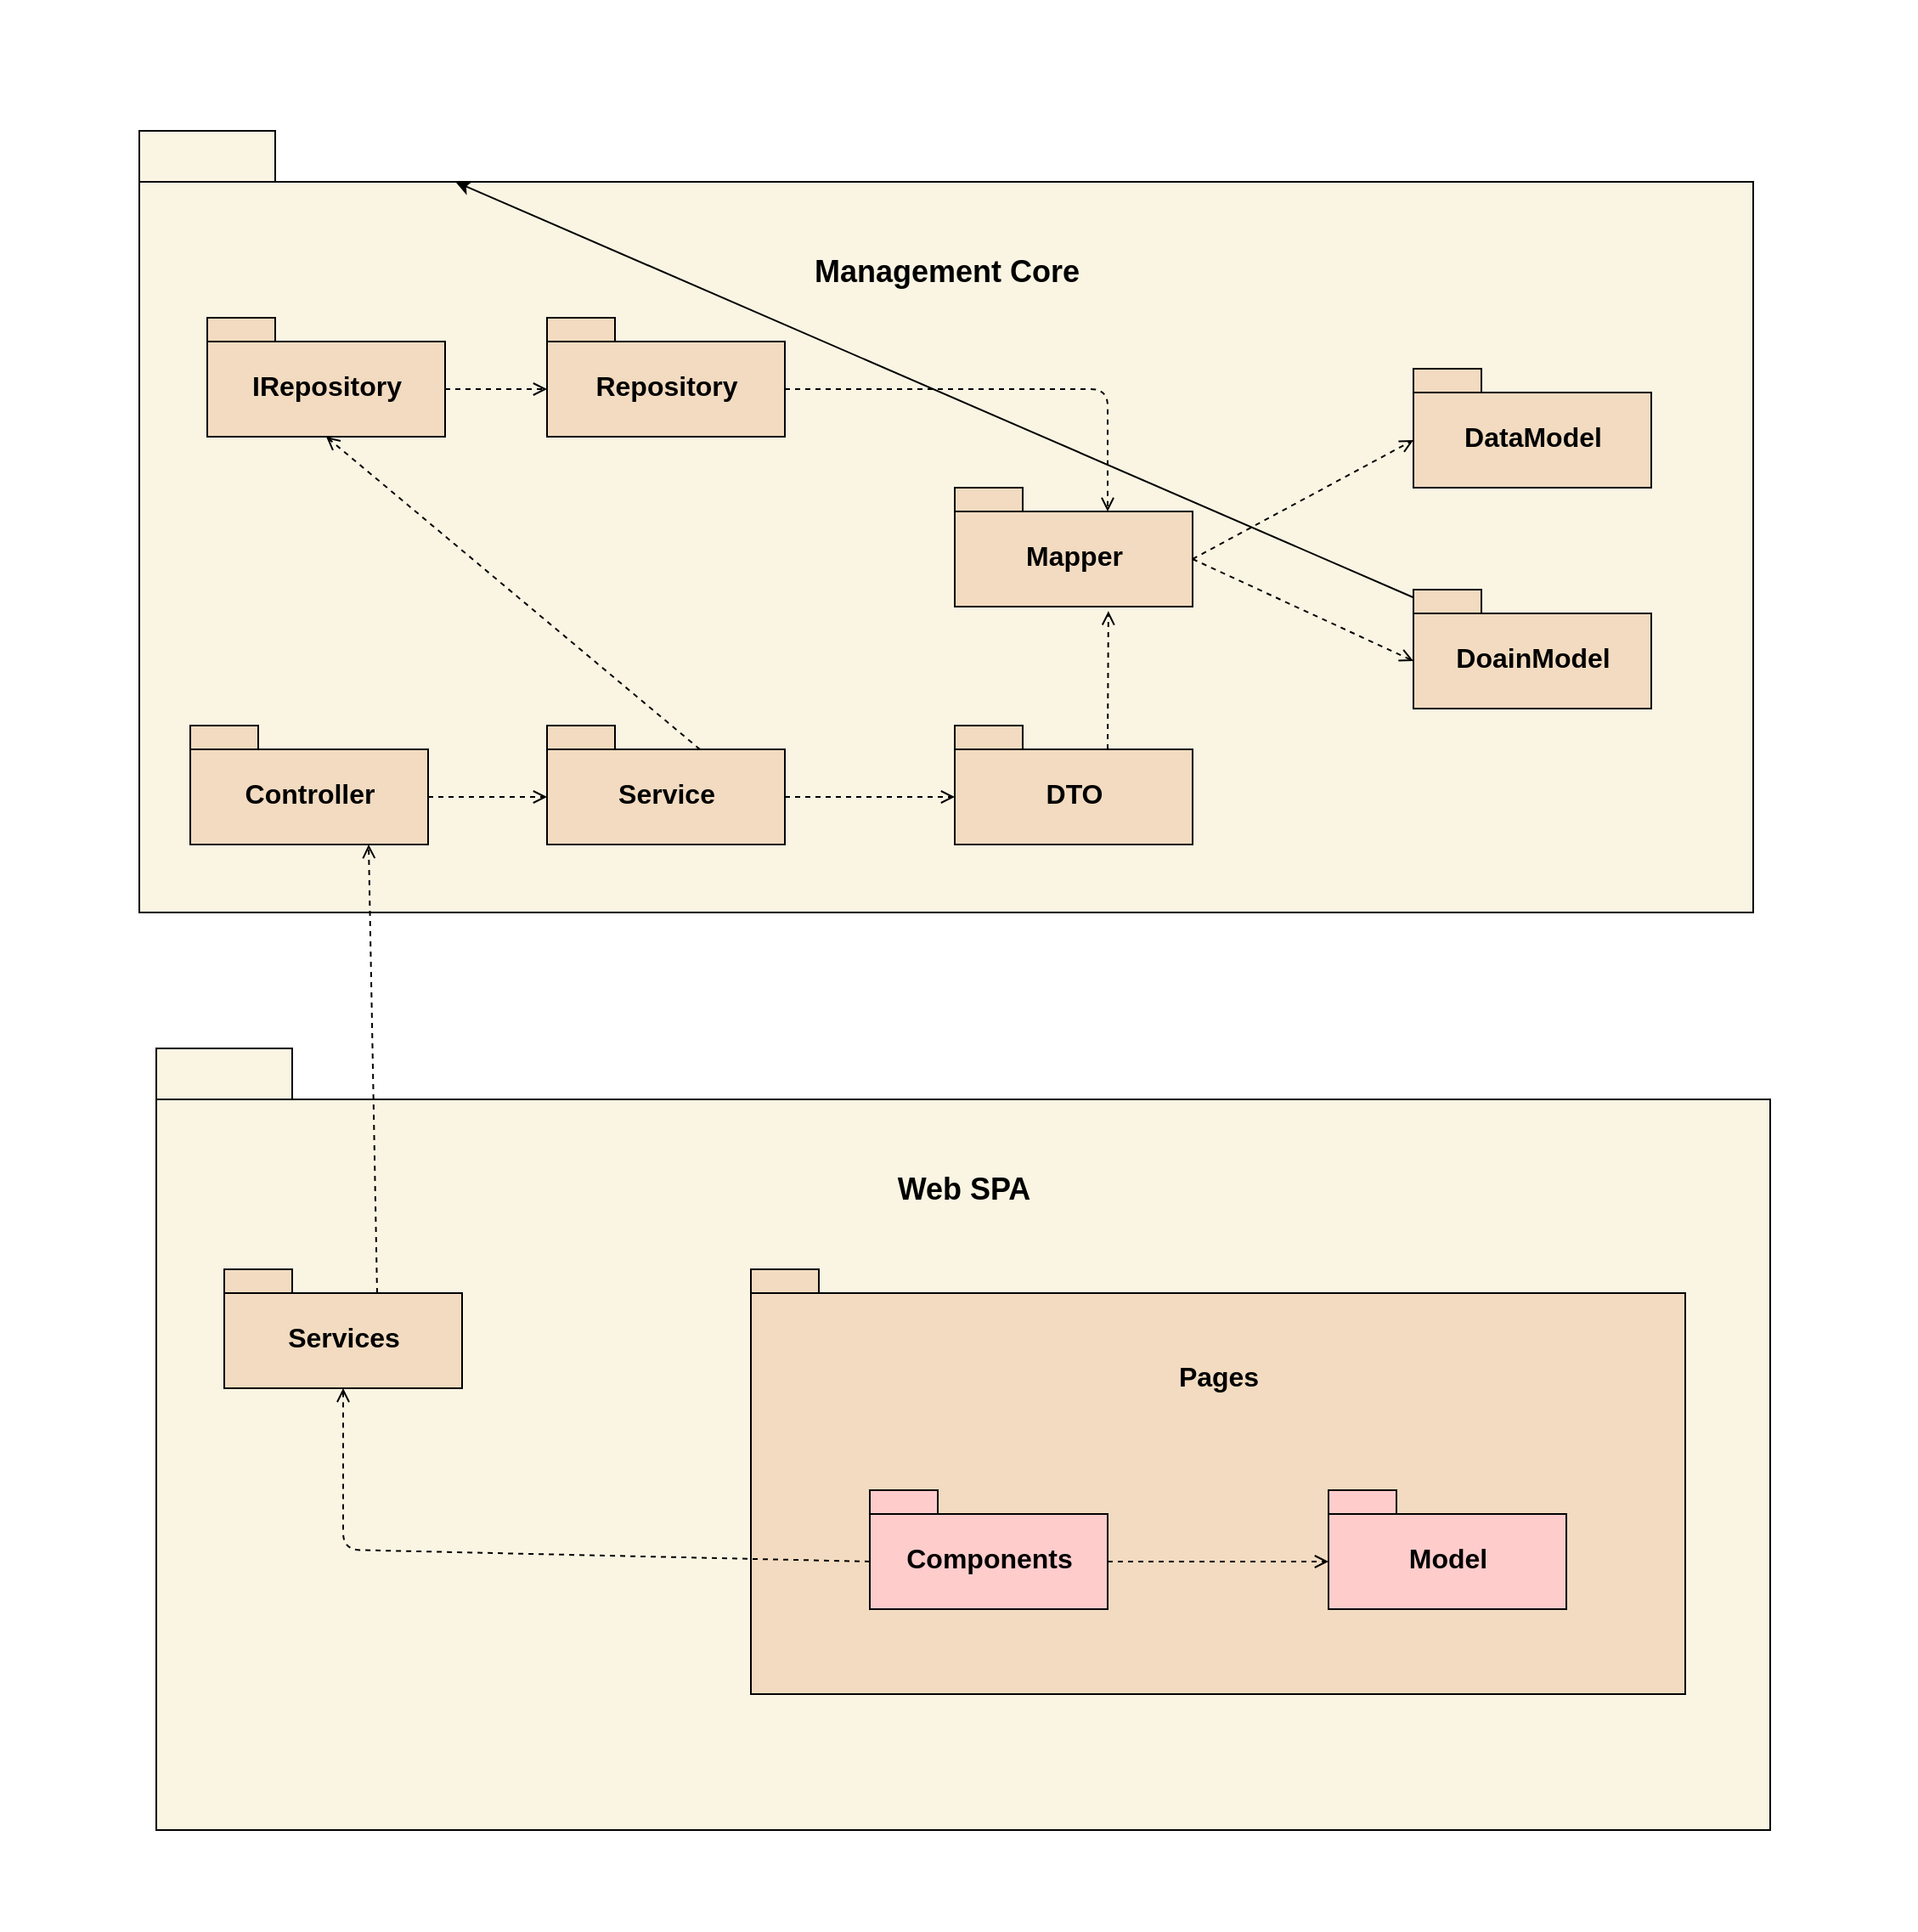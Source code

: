 <mxfile>
    <diagram id="2KhIsbDiPvBkP_OM17Oy" name="Page-1">
        <mxGraphModel dx="2131" dy="1197" grid="0" gridSize="10" guides="1" tooltips="1" connect="1" arrows="1" fold="1" page="1" pageScale="1" pageWidth="850" pageHeight="1100" background="#ffffff" math="0" shadow="0">
            <root>
                <mxCell id="0"/>
                <mxCell id="1" parent="0"/>
                <mxCell id="47" value="&lt;font style=&quot;font-size: 18px;&quot;&gt;Management Core&lt;br&gt;&lt;br&gt;&lt;br&gt;&lt;br&gt;&lt;br&gt;&lt;br&gt;&lt;br&gt;&lt;br&gt;&lt;br&gt;&lt;br&gt;&lt;br&gt;&lt;br&gt;&lt;br&gt;&lt;br&gt;&lt;br&gt;&lt;br&gt;&lt;/font&gt;" style="shape=folder;fontStyle=1;tabWidth=80;tabHeight=30;tabPosition=left;html=1;boundedLbl=1;strokeColor=#000000;fillColor=#faf5e3;fontColor=#000000;" parent="1" vertex="1">
                    <mxGeometry x="140" y="120" width="950" height="460" as="geometry"/>
                </mxCell>
                <mxCell id="61" value="" style="edgeStyle=none;html=1;fontSize=18;" edge="1" parent="1" source="48">
                    <mxGeometry relative="1" as="geometry">
                        <mxPoint x="326.111" y="150" as="targetPoint"/>
                    </mxGeometry>
                </mxCell>
                <mxCell id="48" value="&lt;font style=&quot;font-size: 16px;&quot;&gt;DoainModel&lt;br&gt;&lt;/font&gt;" style="shape=folder;fontStyle=1;spacingTop=10;tabWidth=40;tabHeight=14;tabPosition=left;html=1;fillColor=#F2DBC0;fontColor=#000000;strokeColor=#000000;" parent="1" vertex="1">
                    <mxGeometry x="890" y="390" width="140" height="70" as="geometry"/>
                </mxCell>
                <mxCell id="62" value="&lt;font style=&quot;font-size: 16px;&quot;&gt;DataModel&lt;br&gt;&lt;/font&gt;" style="shape=folder;fontStyle=1;spacingTop=10;tabWidth=40;tabHeight=14;tabPosition=left;html=1;fillColor=#F2DBC0;fontColor=#000000;strokeColor=#000000;" vertex="1" parent="1">
                    <mxGeometry x="890" y="260" width="140" height="70" as="geometry"/>
                </mxCell>
                <mxCell id="75" style="edgeStyle=none;html=1;exitX=0;exitY=0;exitDx=90;exitDy=14;exitPerimeter=0;entryX=0.646;entryY=1.038;entryDx=0;entryDy=0;entryPerimeter=0;dashed=1;strokeColor=#000000;fontSize=18;endArrow=open;endFill=0;" edge="1" parent="1" source="63" target="66">
                    <mxGeometry relative="1" as="geometry"/>
                </mxCell>
                <mxCell id="63" value="&lt;font style=&quot;font-size: 16px;&quot;&gt;DTO&lt;br&gt;&lt;/font&gt;" style="shape=folder;fontStyle=1;spacingTop=10;tabWidth=40;tabHeight=14;tabPosition=left;html=1;fillColor=#F2DBC0;fontColor=#000000;strokeColor=#000000;" vertex="1" parent="1">
                    <mxGeometry x="620" y="470" width="140" height="70" as="geometry"/>
                </mxCell>
                <mxCell id="76" style="edgeStyle=none;html=1;exitX=0;exitY=0;exitDx=140;exitDy=42;exitPerimeter=0;entryX=0;entryY=0;entryDx=0;entryDy=42;entryPerimeter=0;dashed=1;strokeColor=#000000;fontSize=18;endArrow=open;endFill=0;" edge="1" parent="1" source="64" target="63">
                    <mxGeometry relative="1" as="geometry"/>
                </mxCell>
                <mxCell id="77" style="edgeStyle=none;html=1;entryX=0.5;entryY=1;entryDx=0;entryDy=0;entryPerimeter=0;dashed=1;strokeColor=#000000;fontSize=18;endArrow=open;endFill=0;exitX=0;exitY=0;exitDx=90;exitDy=14;exitPerimeter=0;" edge="1" parent="1" source="64" target="68">
                    <mxGeometry relative="1" as="geometry"/>
                </mxCell>
                <mxCell id="64" value="&lt;font style=&quot;font-size: 16px;&quot;&gt;Service&lt;br&gt;&lt;/font&gt;" style="shape=folder;fontStyle=1;spacingTop=10;tabWidth=40;tabHeight=14;tabPosition=left;html=1;fillColor=#F2DBC0;fontColor=#000000;strokeColor=#000000;" vertex="1" parent="1">
                    <mxGeometry x="380" y="470" width="140" height="70" as="geometry"/>
                </mxCell>
                <mxCell id="78" style="edgeStyle=none;html=1;exitX=0;exitY=0;exitDx=140;exitDy=42;exitPerimeter=0;entryX=0;entryY=0;entryDx=0;entryDy=42;entryPerimeter=0;dashed=1;strokeColor=#000000;fontSize=18;endArrow=open;endFill=0;" edge="1" parent="1" source="65" target="64">
                    <mxGeometry relative="1" as="geometry"/>
                </mxCell>
                <mxCell id="65" value="&lt;font style=&quot;font-size: 16px;&quot;&gt;Controller&lt;br&gt;&lt;/font&gt;" style="shape=folder;fontStyle=1;spacingTop=10;tabWidth=40;tabHeight=14;tabPosition=left;html=1;fillColor=#F2DBC0;fontColor=#000000;strokeColor=#000000;" vertex="1" parent="1">
                    <mxGeometry x="170" y="470" width="140" height="70" as="geometry"/>
                </mxCell>
                <mxCell id="73" style="edgeStyle=none;html=1;exitX=0;exitY=0;exitDx=140;exitDy=42;exitPerimeter=0;entryX=0;entryY=0;entryDx=0;entryDy=42;entryPerimeter=0;dashed=1;strokeColor=#000000;fontSize=18;endArrow=open;endFill=0;" edge="1" parent="1" source="66" target="62">
                    <mxGeometry relative="1" as="geometry"/>
                </mxCell>
                <mxCell id="74" style="edgeStyle=none;html=1;exitX=0;exitY=0;exitDx=140;exitDy=42;exitPerimeter=0;entryX=0;entryY=0;entryDx=0;entryDy=42;entryPerimeter=0;dashed=1;strokeColor=#000000;fontSize=18;endArrow=open;endFill=0;" edge="1" parent="1" source="66" target="48">
                    <mxGeometry relative="1" as="geometry"/>
                </mxCell>
                <mxCell id="66" value="&lt;font style=&quot;font-size: 16px;&quot;&gt;Mapper&lt;br&gt;&lt;/font&gt;" style="shape=folder;fontStyle=1;spacingTop=10;tabWidth=40;tabHeight=14;tabPosition=left;html=1;fillColor=#F2DBC0;fontColor=#000000;strokeColor=#000000;" vertex="1" parent="1">
                    <mxGeometry x="620" y="330" width="140" height="70" as="geometry"/>
                </mxCell>
                <mxCell id="72" style="edgeStyle=none;html=1;exitX=0;exitY=0;exitDx=140;exitDy=42;exitPerimeter=0;entryX=0;entryY=0;entryDx=90;entryDy=14;entryPerimeter=0;dashed=1;strokeColor=#000000;fontSize=18;endArrow=open;endFill=0;" edge="1" parent="1" source="67" target="66">
                    <mxGeometry relative="1" as="geometry">
                        <Array as="points">
                            <mxPoint x="710" y="272"/>
                        </Array>
                    </mxGeometry>
                </mxCell>
                <mxCell id="67" value="&lt;font style=&quot;font-size: 16px;&quot;&gt;Repository&lt;br&gt;&lt;/font&gt;" style="shape=folder;fontStyle=1;spacingTop=10;tabWidth=40;tabHeight=14;tabPosition=left;html=1;fillColor=#F2DBC0;fontColor=#000000;strokeColor=#000000;" vertex="1" parent="1">
                    <mxGeometry x="380" y="230" width="140" height="70" as="geometry"/>
                </mxCell>
                <mxCell id="70" style="edgeStyle=none;html=1;exitX=0;exitY=0;exitDx=140;exitDy=42;exitPerimeter=0;entryX=0;entryY=0;entryDx=0;entryDy=42;entryPerimeter=0;fontSize=18;strokeColor=#000000;dashed=1;endArrow=open;endFill=0;" edge="1" parent="1" source="68" target="67">
                    <mxGeometry relative="1" as="geometry"/>
                </mxCell>
                <mxCell id="68" value="&lt;font style=&quot;font-size: 16px;&quot;&gt;IRepository&lt;br&gt;&lt;/font&gt;" style="shape=folder;fontStyle=1;spacingTop=10;tabWidth=40;tabHeight=14;tabPosition=left;html=1;fillColor=#F2DBC0;fontColor=#000000;strokeColor=#000000;" vertex="1" parent="1">
                    <mxGeometry x="180" y="230" width="140" height="70" as="geometry"/>
                </mxCell>
                <mxCell id="80" value="&lt;font style=&quot;font-size: 18px;&quot;&gt;Web SPA&lt;br&gt;&lt;br&gt;&lt;br&gt;&lt;br&gt;&lt;br&gt;&lt;br&gt;&lt;br&gt;&lt;br&gt;&lt;br&gt;&lt;br&gt;&lt;br&gt;&lt;br&gt;&lt;br&gt;&lt;br&gt;&lt;br&gt;&lt;br&gt;&lt;/font&gt;" style="shape=folder;fontStyle=1;tabWidth=80;tabHeight=30;tabPosition=left;html=1;boundedLbl=1;strokeColor=#000000;fillColor=#faf5e3;fontColor=#000000;" vertex="1" parent="1">
                    <mxGeometry x="150" y="660" width="950" height="460" as="geometry"/>
                </mxCell>
                <mxCell id="89" style="edgeStyle=none;html=1;exitX=0;exitY=0;exitDx=90;exitDy=14;exitPerimeter=0;entryX=0.75;entryY=1;entryDx=0;entryDy=0;entryPerimeter=0;dashed=1;strokeColor=#000000;fontSize=18;endArrow=open;endFill=0;" edge="1" parent="1" source="81" target="65">
                    <mxGeometry relative="1" as="geometry"/>
                </mxCell>
                <mxCell id="81" value="&lt;font style=&quot;font-size: 16px;&quot;&gt;Services&lt;br&gt;&lt;/font&gt;" style="shape=folder;fontStyle=1;spacingTop=10;tabWidth=40;tabHeight=14;tabPosition=left;html=1;fillColor=#F2DBC0;fontColor=#000000;strokeColor=#000000;" vertex="1" parent="1">
                    <mxGeometry x="190" y="790" width="140" height="70" as="geometry"/>
                </mxCell>
                <mxCell id="82" value="&lt;font style=&quot;font-size: 16px;&quot;&gt;Pages&lt;br&gt;&lt;br&gt;&lt;br&gt;&lt;br&gt;&lt;br&gt;&lt;br&gt;&lt;br&gt;&lt;br&gt;&lt;/font&gt;" style="shape=folder;fontStyle=1;spacingTop=10;tabWidth=40;tabHeight=14;tabPosition=left;html=1;fillColor=#F2DBC0;fontColor=#000000;strokeColor=#000000;" vertex="1" parent="1">
                    <mxGeometry x="500" y="790" width="550" height="250" as="geometry"/>
                </mxCell>
                <mxCell id="87" style="edgeStyle=none;html=1;exitX=0;exitY=0;exitDx=140;exitDy=42;exitPerimeter=0;entryX=0;entryY=0;entryDx=0;entryDy=42;entryPerimeter=0;dashed=1;strokeColor=#000000;fontSize=18;endArrow=open;endFill=0;" edge="1" parent="1" source="83" target="85">
                    <mxGeometry relative="1" as="geometry"/>
                </mxCell>
                <mxCell id="88" style="edgeStyle=none;html=1;exitX=0;exitY=0;exitDx=0;exitDy=42;exitPerimeter=0;entryX=0.5;entryY=1;entryDx=0;entryDy=0;entryPerimeter=0;dashed=1;strokeColor=#000000;fontSize=18;endArrow=open;endFill=0;" edge="1" parent="1" source="83" target="81">
                    <mxGeometry relative="1" as="geometry">
                        <Array as="points">
                            <mxPoint x="260" y="955"/>
                        </Array>
                    </mxGeometry>
                </mxCell>
                <mxCell id="83" value="&lt;font style=&quot;font-size: 16px;&quot;&gt;Components&lt;br&gt;&lt;/font&gt;" style="shape=folder;fontStyle=1;spacingTop=10;tabWidth=40;tabHeight=14;tabPosition=left;html=1;fillColor=#FFCCCC;fontColor=#000000;strokeColor=#000000;" vertex="1" parent="1">
                    <mxGeometry x="570" y="920" width="140" height="70" as="geometry"/>
                </mxCell>
                <mxCell id="85" value="&lt;font style=&quot;font-size: 16px;&quot;&gt;Model&lt;br&gt;&lt;/font&gt;" style="shape=folder;fontStyle=1;spacingTop=10;tabWidth=40;tabHeight=14;tabPosition=left;html=1;fillColor=#FFCCCC;fontColor=#000000;strokeColor=#000000;" vertex="1" parent="1">
                    <mxGeometry x="840" y="920" width="140" height="70" as="geometry"/>
                </mxCell>
                <mxCell id="90" value="" style="whiteSpace=wrap;html=1;labelBackgroundColor=none;labelBorderColor=default;strokeColor=none;fontColor=#000000;fillColor=none;" vertex="1" parent="1">
                    <mxGeometry x="58" y="43" width="1128" height="1136" as="geometry"/>
                </mxCell>
            </root>
        </mxGraphModel>
    </diagram>
</mxfile>